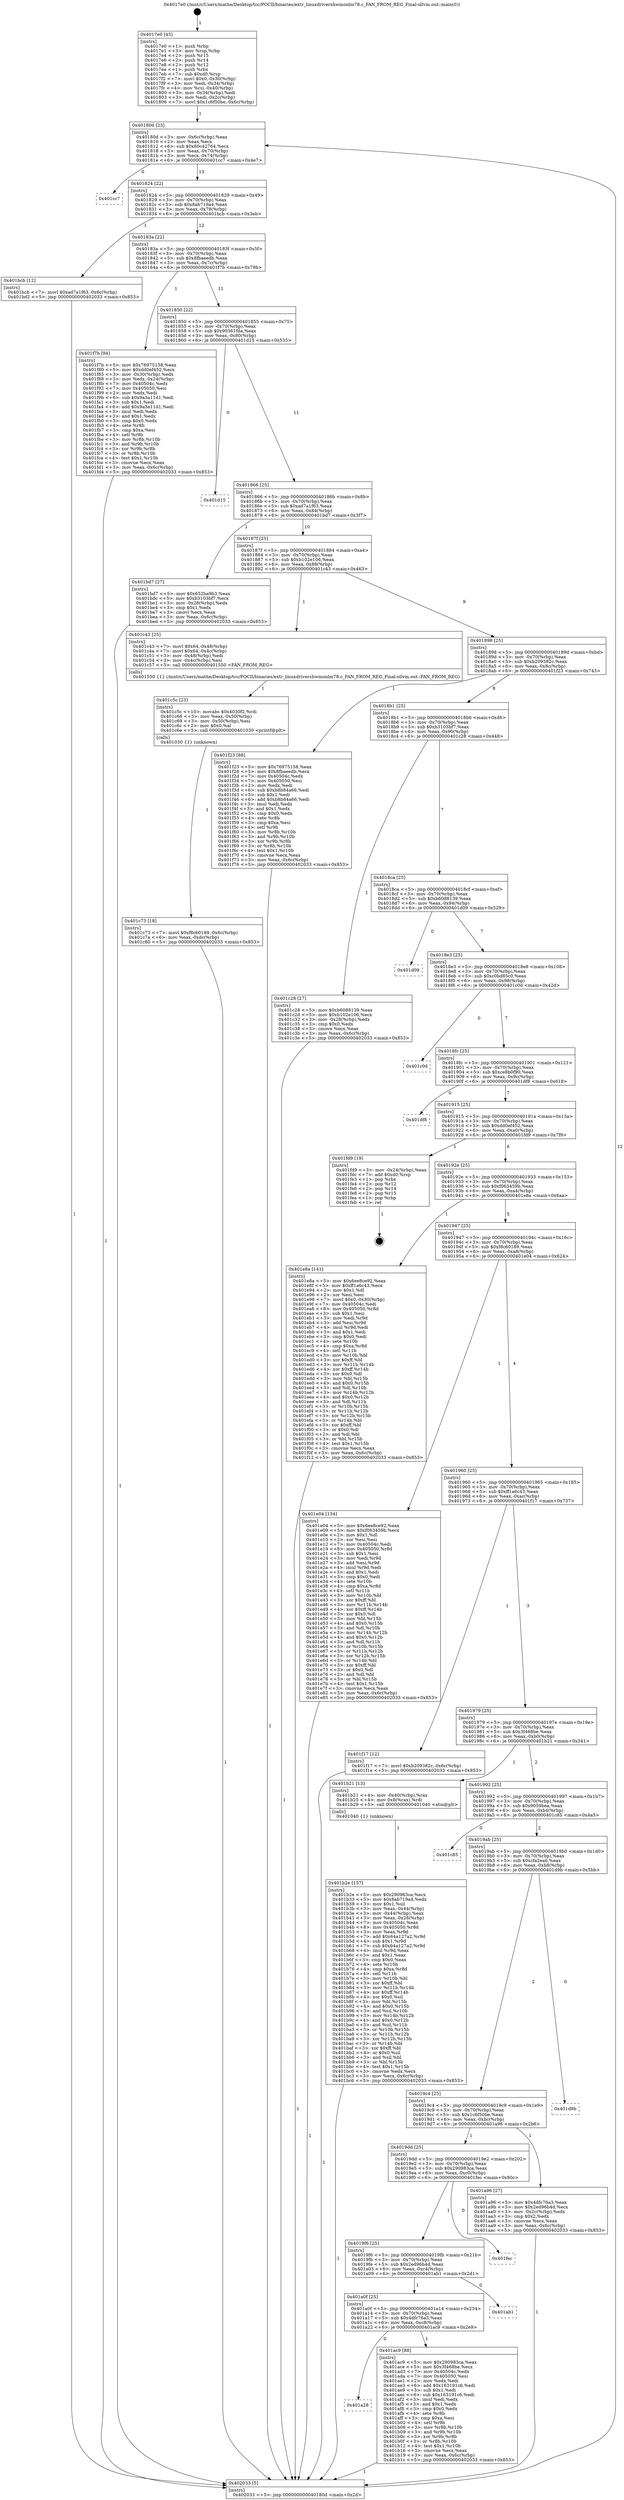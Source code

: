 digraph "0x4017e0" {
  label = "0x4017e0 (/mnt/c/Users/mathe/Desktop/tcc/POCII/binaries/extr_linuxdrivershwmonlm78.c_FAN_FROM_REG_Final-ollvm.out::main(0))"
  labelloc = "t"
  node[shape=record]

  Entry [label="",width=0.3,height=0.3,shape=circle,fillcolor=black,style=filled]
  "0x40180d" [label="{
     0x40180d [23]\l
     | [instrs]\l
     &nbsp;&nbsp;0x40180d \<+3\>: mov -0x6c(%rbp),%eax\l
     &nbsp;&nbsp;0x401810 \<+2\>: mov %eax,%ecx\l
     &nbsp;&nbsp;0x401812 \<+6\>: sub $0x80c42764,%ecx\l
     &nbsp;&nbsp;0x401818 \<+3\>: mov %eax,-0x70(%rbp)\l
     &nbsp;&nbsp;0x40181b \<+3\>: mov %ecx,-0x74(%rbp)\l
     &nbsp;&nbsp;0x40181e \<+6\>: je 0000000000401cc7 \<main+0x4e7\>\l
  }"]
  "0x401cc7" [label="{
     0x401cc7\l
  }", style=dashed]
  "0x401824" [label="{
     0x401824 [22]\l
     | [instrs]\l
     &nbsp;&nbsp;0x401824 \<+5\>: jmp 0000000000401829 \<main+0x49\>\l
     &nbsp;&nbsp;0x401829 \<+3\>: mov -0x70(%rbp),%eax\l
     &nbsp;&nbsp;0x40182c \<+5\>: sub $0x8ab719a4,%eax\l
     &nbsp;&nbsp;0x401831 \<+3\>: mov %eax,-0x78(%rbp)\l
     &nbsp;&nbsp;0x401834 \<+6\>: je 0000000000401bcb \<main+0x3eb\>\l
  }"]
  Exit [label="",width=0.3,height=0.3,shape=circle,fillcolor=black,style=filled,peripheries=2]
  "0x401bcb" [label="{
     0x401bcb [12]\l
     | [instrs]\l
     &nbsp;&nbsp;0x401bcb \<+7\>: movl $0xad7a1f63,-0x6c(%rbp)\l
     &nbsp;&nbsp;0x401bd2 \<+5\>: jmp 0000000000402033 \<main+0x853\>\l
  }"]
  "0x40183a" [label="{
     0x40183a [22]\l
     | [instrs]\l
     &nbsp;&nbsp;0x40183a \<+5\>: jmp 000000000040183f \<main+0x5f\>\l
     &nbsp;&nbsp;0x40183f \<+3\>: mov -0x70(%rbp),%eax\l
     &nbsp;&nbsp;0x401842 \<+5\>: sub $0x8fbaeedb,%eax\l
     &nbsp;&nbsp;0x401847 \<+3\>: mov %eax,-0x7c(%rbp)\l
     &nbsp;&nbsp;0x40184a \<+6\>: je 0000000000401f7b \<main+0x79b\>\l
  }"]
  "0x401c73" [label="{
     0x401c73 [18]\l
     | [instrs]\l
     &nbsp;&nbsp;0x401c73 \<+7\>: movl $0xf8c60189,-0x6c(%rbp)\l
     &nbsp;&nbsp;0x401c7a \<+6\>: mov %eax,-0xdc(%rbp)\l
     &nbsp;&nbsp;0x401c80 \<+5\>: jmp 0000000000402033 \<main+0x853\>\l
  }"]
  "0x401f7b" [label="{
     0x401f7b [94]\l
     | [instrs]\l
     &nbsp;&nbsp;0x401f7b \<+5\>: mov $0x76975158,%eax\l
     &nbsp;&nbsp;0x401f80 \<+5\>: mov $0xdd0ef452,%ecx\l
     &nbsp;&nbsp;0x401f85 \<+3\>: mov -0x30(%rbp),%edx\l
     &nbsp;&nbsp;0x401f88 \<+3\>: mov %edx,-0x24(%rbp)\l
     &nbsp;&nbsp;0x401f8b \<+7\>: mov 0x40504c,%edx\l
     &nbsp;&nbsp;0x401f92 \<+7\>: mov 0x405050,%esi\l
     &nbsp;&nbsp;0x401f99 \<+2\>: mov %edx,%edi\l
     &nbsp;&nbsp;0x401f9b \<+6\>: sub $0x9a3a11d1,%edi\l
     &nbsp;&nbsp;0x401fa1 \<+3\>: sub $0x1,%edi\l
     &nbsp;&nbsp;0x401fa4 \<+6\>: add $0x9a3a11d1,%edi\l
     &nbsp;&nbsp;0x401faa \<+3\>: imul %edi,%edx\l
     &nbsp;&nbsp;0x401fad \<+3\>: and $0x1,%edx\l
     &nbsp;&nbsp;0x401fb0 \<+3\>: cmp $0x0,%edx\l
     &nbsp;&nbsp;0x401fb3 \<+4\>: sete %r8b\l
     &nbsp;&nbsp;0x401fb7 \<+3\>: cmp $0xa,%esi\l
     &nbsp;&nbsp;0x401fba \<+4\>: setl %r9b\l
     &nbsp;&nbsp;0x401fbe \<+3\>: mov %r8b,%r10b\l
     &nbsp;&nbsp;0x401fc1 \<+3\>: and %r9b,%r10b\l
     &nbsp;&nbsp;0x401fc4 \<+3\>: xor %r9b,%r8b\l
     &nbsp;&nbsp;0x401fc7 \<+3\>: or %r8b,%r10b\l
     &nbsp;&nbsp;0x401fca \<+4\>: test $0x1,%r10b\l
     &nbsp;&nbsp;0x401fce \<+3\>: cmovne %ecx,%eax\l
     &nbsp;&nbsp;0x401fd1 \<+3\>: mov %eax,-0x6c(%rbp)\l
     &nbsp;&nbsp;0x401fd4 \<+5\>: jmp 0000000000402033 \<main+0x853\>\l
  }"]
  "0x401850" [label="{
     0x401850 [22]\l
     | [instrs]\l
     &nbsp;&nbsp;0x401850 \<+5\>: jmp 0000000000401855 \<main+0x75\>\l
     &nbsp;&nbsp;0x401855 \<+3\>: mov -0x70(%rbp),%eax\l
     &nbsp;&nbsp;0x401858 \<+5\>: sub $0x90361fda,%eax\l
     &nbsp;&nbsp;0x40185d \<+3\>: mov %eax,-0x80(%rbp)\l
     &nbsp;&nbsp;0x401860 \<+6\>: je 0000000000401d15 \<main+0x535\>\l
  }"]
  "0x401c5c" [label="{
     0x401c5c [23]\l
     | [instrs]\l
     &nbsp;&nbsp;0x401c5c \<+10\>: movabs $0x4030f2,%rdi\l
     &nbsp;&nbsp;0x401c66 \<+3\>: mov %eax,-0x50(%rbp)\l
     &nbsp;&nbsp;0x401c69 \<+3\>: mov -0x50(%rbp),%esi\l
     &nbsp;&nbsp;0x401c6c \<+2\>: mov $0x0,%al\l
     &nbsp;&nbsp;0x401c6e \<+5\>: call 0000000000401030 \<printf@plt\>\l
     | [calls]\l
     &nbsp;&nbsp;0x401030 \{1\} (unknown)\l
  }"]
  "0x401d15" [label="{
     0x401d15\l
  }", style=dashed]
  "0x401866" [label="{
     0x401866 [25]\l
     | [instrs]\l
     &nbsp;&nbsp;0x401866 \<+5\>: jmp 000000000040186b \<main+0x8b\>\l
     &nbsp;&nbsp;0x40186b \<+3\>: mov -0x70(%rbp),%eax\l
     &nbsp;&nbsp;0x40186e \<+5\>: sub $0xad7a1f63,%eax\l
     &nbsp;&nbsp;0x401873 \<+6\>: mov %eax,-0x84(%rbp)\l
     &nbsp;&nbsp;0x401879 \<+6\>: je 0000000000401bd7 \<main+0x3f7\>\l
  }"]
  "0x401b2e" [label="{
     0x401b2e [157]\l
     | [instrs]\l
     &nbsp;&nbsp;0x401b2e \<+5\>: mov $0x290983ca,%ecx\l
     &nbsp;&nbsp;0x401b33 \<+5\>: mov $0x8ab719a4,%edx\l
     &nbsp;&nbsp;0x401b38 \<+3\>: mov $0x1,%sil\l
     &nbsp;&nbsp;0x401b3b \<+3\>: mov %eax,-0x44(%rbp)\l
     &nbsp;&nbsp;0x401b3e \<+3\>: mov -0x44(%rbp),%eax\l
     &nbsp;&nbsp;0x401b41 \<+3\>: mov %eax,-0x28(%rbp)\l
     &nbsp;&nbsp;0x401b44 \<+7\>: mov 0x40504c,%eax\l
     &nbsp;&nbsp;0x401b4b \<+8\>: mov 0x405050,%r8d\l
     &nbsp;&nbsp;0x401b53 \<+3\>: mov %eax,%r9d\l
     &nbsp;&nbsp;0x401b56 \<+7\>: add $0x64a127a2,%r9d\l
     &nbsp;&nbsp;0x401b5d \<+4\>: sub $0x1,%r9d\l
     &nbsp;&nbsp;0x401b61 \<+7\>: sub $0x64a127a2,%r9d\l
     &nbsp;&nbsp;0x401b68 \<+4\>: imul %r9d,%eax\l
     &nbsp;&nbsp;0x401b6c \<+3\>: and $0x1,%eax\l
     &nbsp;&nbsp;0x401b6f \<+3\>: cmp $0x0,%eax\l
     &nbsp;&nbsp;0x401b72 \<+4\>: sete %r10b\l
     &nbsp;&nbsp;0x401b76 \<+4\>: cmp $0xa,%r8d\l
     &nbsp;&nbsp;0x401b7a \<+4\>: setl %r11b\l
     &nbsp;&nbsp;0x401b7e \<+3\>: mov %r10b,%bl\l
     &nbsp;&nbsp;0x401b81 \<+3\>: xor $0xff,%bl\l
     &nbsp;&nbsp;0x401b84 \<+3\>: mov %r11b,%r14b\l
     &nbsp;&nbsp;0x401b87 \<+4\>: xor $0xff,%r14b\l
     &nbsp;&nbsp;0x401b8b \<+4\>: xor $0x0,%sil\l
     &nbsp;&nbsp;0x401b8f \<+3\>: mov %bl,%r15b\l
     &nbsp;&nbsp;0x401b92 \<+4\>: and $0x0,%r15b\l
     &nbsp;&nbsp;0x401b96 \<+3\>: and %sil,%r10b\l
     &nbsp;&nbsp;0x401b99 \<+3\>: mov %r14b,%r12b\l
     &nbsp;&nbsp;0x401b9c \<+4\>: and $0x0,%r12b\l
     &nbsp;&nbsp;0x401ba0 \<+3\>: and %sil,%r11b\l
     &nbsp;&nbsp;0x401ba3 \<+3\>: or %r10b,%r15b\l
     &nbsp;&nbsp;0x401ba6 \<+3\>: or %r11b,%r12b\l
     &nbsp;&nbsp;0x401ba9 \<+3\>: xor %r12b,%r15b\l
     &nbsp;&nbsp;0x401bac \<+3\>: or %r14b,%bl\l
     &nbsp;&nbsp;0x401baf \<+3\>: xor $0xff,%bl\l
     &nbsp;&nbsp;0x401bb2 \<+4\>: or $0x0,%sil\l
     &nbsp;&nbsp;0x401bb6 \<+3\>: and %sil,%bl\l
     &nbsp;&nbsp;0x401bb9 \<+3\>: or %bl,%r15b\l
     &nbsp;&nbsp;0x401bbc \<+4\>: test $0x1,%r15b\l
     &nbsp;&nbsp;0x401bc0 \<+3\>: cmovne %edx,%ecx\l
     &nbsp;&nbsp;0x401bc3 \<+3\>: mov %ecx,-0x6c(%rbp)\l
     &nbsp;&nbsp;0x401bc6 \<+5\>: jmp 0000000000402033 \<main+0x853\>\l
  }"]
  "0x401bd7" [label="{
     0x401bd7 [27]\l
     | [instrs]\l
     &nbsp;&nbsp;0x401bd7 \<+5\>: mov $0x652ba9b3,%eax\l
     &nbsp;&nbsp;0x401bdc \<+5\>: mov $0xb3103bf7,%ecx\l
     &nbsp;&nbsp;0x401be1 \<+3\>: mov -0x28(%rbp),%edx\l
     &nbsp;&nbsp;0x401be4 \<+3\>: cmp $0x1,%edx\l
     &nbsp;&nbsp;0x401be7 \<+3\>: cmovl %ecx,%eax\l
     &nbsp;&nbsp;0x401bea \<+3\>: mov %eax,-0x6c(%rbp)\l
     &nbsp;&nbsp;0x401bed \<+5\>: jmp 0000000000402033 \<main+0x853\>\l
  }"]
  "0x40187f" [label="{
     0x40187f [25]\l
     | [instrs]\l
     &nbsp;&nbsp;0x40187f \<+5\>: jmp 0000000000401884 \<main+0xa4\>\l
     &nbsp;&nbsp;0x401884 \<+3\>: mov -0x70(%rbp),%eax\l
     &nbsp;&nbsp;0x401887 \<+5\>: sub $0xb102e106,%eax\l
     &nbsp;&nbsp;0x40188c \<+6\>: mov %eax,-0x88(%rbp)\l
     &nbsp;&nbsp;0x401892 \<+6\>: je 0000000000401c43 \<main+0x463\>\l
  }"]
  "0x401a28" [label="{
     0x401a28\l
  }", style=dashed]
  "0x401c43" [label="{
     0x401c43 [25]\l
     | [instrs]\l
     &nbsp;&nbsp;0x401c43 \<+7\>: movl $0x64,-0x48(%rbp)\l
     &nbsp;&nbsp;0x401c4a \<+7\>: movl $0x64,-0x4c(%rbp)\l
     &nbsp;&nbsp;0x401c51 \<+3\>: mov -0x48(%rbp),%edi\l
     &nbsp;&nbsp;0x401c54 \<+3\>: mov -0x4c(%rbp),%esi\l
     &nbsp;&nbsp;0x401c57 \<+5\>: call 0000000000401550 \<FAN_FROM_REG\>\l
     | [calls]\l
     &nbsp;&nbsp;0x401550 \{1\} (/mnt/c/Users/mathe/Desktop/tcc/POCII/binaries/extr_linuxdrivershwmonlm78.c_FAN_FROM_REG_Final-ollvm.out::FAN_FROM_REG)\l
  }"]
  "0x401898" [label="{
     0x401898 [25]\l
     | [instrs]\l
     &nbsp;&nbsp;0x401898 \<+5\>: jmp 000000000040189d \<main+0xbd\>\l
     &nbsp;&nbsp;0x40189d \<+3\>: mov -0x70(%rbp),%eax\l
     &nbsp;&nbsp;0x4018a0 \<+5\>: sub $0xb209382c,%eax\l
     &nbsp;&nbsp;0x4018a5 \<+6\>: mov %eax,-0x8c(%rbp)\l
     &nbsp;&nbsp;0x4018ab \<+6\>: je 0000000000401f23 \<main+0x743\>\l
  }"]
  "0x401ac9" [label="{
     0x401ac9 [88]\l
     | [instrs]\l
     &nbsp;&nbsp;0x401ac9 \<+5\>: mov $0x290983ca,%eax\l
     &nbsp;&nbsp;0x401ace \<+5\>: mov $0x3f468be,%ecx\l
     &nbsp;&nbsp;0x401ad3 \<+7\>: mov 0x40504c,%edx\l
     &nbsp;&nbsp;0x401ada \<+7\>: mov 0x405050,%esi\l
     &nbsp;&nbsp;0x401ae1 \<+2\>: mov %edx,%edi\l
     &nbsp;&nbsp;0x401ae3 \<+6\>: add $0x163191c6,%edi\l
     &nbsp;&nbsp;0x401ae9 \<+3\>: sub $0x1,%edi\l
     &nbsp;&nbsp;0x401aec \<+6\>: sub $0x163191c6,%edi\l
     &nbsp;&nbsp;0x401af2 \<+3\>: imul %edi,%edx\l
     &nbsp;&nbsp;0x401af5 \<+3\>: and $0x1,%edx\l
     &nbsp;&nbsp;0x401af8 \<+3\>: cmp $0x0,%edx\l
     &nbsp;&nbsp;0x401afb \<+4\>: sete %r8b\l
     &nbsp;&nbsp;0x401aff \<+3\>: cmp $0xa,%esi\l
     &nbsp;&nbsp;0x401b02 \<+4\>: setl %r9b\l
     &nbsp;&nbsp;0x401b06 \<+3\>: mov %r8b,%r10b\l
     &nbsp;&nbsp;0x401b09 \<+3\>: and %r9b,%r10b\l
     &nbsp;&nbsp;0x401b0c \<+3\>: xor %r9b,%r8b\l
     &nbsp;&nbsp;0x401b0f \<+3\>: or %r8b,%r10b\l
     &nbsp;&nbsp;0x401b12 \<+4\>: test $0x1,%r10b\l
     &nbsp;&nbsp;0x401b16 \<+3\>: cmovne %ecx,%eax\l
     &nbsp;&nbsp;0x401b19 \<+3\>: mov %eax,-0x6c(%rbp)\l
     &nbsp;&nbsp;0x401b1c \<+5\>: jmp 0000000000402033 \<main+0x853\>\l
  }"]
  "0x401f23" [label="{
     0x401f23 [88]\l
     | [instrs]\l
     &nbsp;&nbsp;0x401f23 \<+5\>: mov $0x76975158,%eax\l
     &nbsp;&nbsp;0x401f28 \<+5\>: mov $0x8fbaeedb,%ecx\l
     &nbsp;&nbsp;0x401f2d \<+7\>: mov 0x40504c,%edx\l
     &nbsp;&nbsp;0x401f34 \<+7\>: mov 0x405050,%esi\l
     &nbsp;&nbsp;0x401f3b \<+2\>: mov %edx,%edi\l
     &nbsp;&nbsp;0x401f3d \<+6\>: sub $0xb8b84a66,%edi\l
     &nbsp;&nbsp;0x401f43 \<+3\>: sub $0x1,%edi\l
     &nbsp;&nbsp;0x401f46 \<+6\>: add $0xb8b84a66,%edi\l
     &nbsp;&nbsp;0x401f4c \<+3\>: imul %edi,%edx\l
     &nbsp;&nbsp;0x401f4f \<+3\>: and $0x1,%edx\l
     &nbsp;&nbsp;0x401f52 \<+3\>: cmp $0x0,%edx\l
     &nbsp;&nbsp;0x401f55 \<+4\>: sete %r8b\l
     &nbsp;&nbsp;0x401f59 \<+3\>: cmp $0xa,%esi\l
     &nbsp;&nbsp;0x401f5c \<+4\>: setl %r9b\l
     &nbsp;&nbsp;0x401f60 \<+3\>: mov %r8b,%r10b\l
     &nbsp;&nbsp;0x401f63 \<+3\>: and %r9b,%r10b\l
     &nbsp;&nbsp;0x401f66 \<+3\>: xor %r9b,%r8b\l
     &nbsp;&nbsp;0x401f69 \<+3\>: or %r8b,%r10b\l
     &nbsp;&nbsp;0x401f6c \<+4\>: test $0x1,%r10b\l
     &nbsp;&nbsp;0x401f70 \<+3\>: cmovne %ecx,%eax\l
     &nbsp;&nbsp;0x401f73 \<+3\>: mov %eax,-0x6c(%rbp)\l
     &nbsp;&nbsp;0x401f76 \<+5\>: jmp 0000000000402033 \<main+0x853\>\l
  }"]
  "0x4018b1" [label="{
     0x4018b1 [25]\l
     | [instrs]\l
     &nbsp;&nbsp;0x4018b1 \<+5\>: jmp 00000000004018b6 \<main+0xd6\>\l
     &nbsp;&nbsp;0x4018b6 \<+3\>: mov -0x70(%rbp),%eax\l
     &nbsp;&nbsp;0x4018b9 \<+5\>: sub $0xb3103bf7,%eax\l
     &nbsp;&nbsp;0x4018be \<+6\>: mov %eax,-0x90(%rbp)\l
     &nbsp;&nbsp;0x4018c4 \<+6\>: je 0000000000401c28 \<main+0x448\>\l
  }"]
  "0x401a0f" [label="{
     0x401a0f [25]\l
     | [instrs]\l
     &nbsp;&nbsp;0x401a0f \<+5\>: jmp 0000000000401a14 \<main+0x234\>\l
     &nbsp;&nbsp;0x401a14 \<+3\>: mov -0x70(%rbp),%eax\l
     &nbsp;&nbsp;0x401a17 \<+5\>: sub $0x4dfc76a3,%eax\l
     &nbsp;&nbsp;0x401a1c \<+6\>: mov %eax,-0xc8(%rbp)\l
     &nbsp;&nbsp;0x401a22 \<+6\>: je 0000000000401ac9 \<main+0x2e9\>\l
  }"]
  "0x401c28" [label="{
     0x401c28 [27]\l
     | [instrs]\l
     &nbsp;&nbsp;0x401c28 \<+5\>: mov $0xb6088139,%eax\l
     &nbsp;&nbsp;0x401c2d \<+5\>: mov $0xb102e106,%ecx\l
     &nbsp;&nbsp;0x401c32 \<+3\>: mov -0x28(%rbp),%edx\l
     &nbsp;&nbsp;0x401c35 \<+3\>: cmp $0x0,%edx\l
     &nbsp;&nbsp;0x401c38 \<+3\>: cmove %ecx,%eax\l
     &nbsp;&nbsp;0x401c3b \<+3\>: mov %eax,-0x6c(%rbp)\l
     &nbsp;&nbsp;0x401c3e \<+5\>: jmp 0000000000402033 \<main+0x853\>\l
  }"]
  "0x4018ca" [label="{
     0x4018ca [25]\l
     | [instrs]\l
     &nbsp;&nbsp;0x4018ca \<+5\>: jmp 00000000004018cf \<main+0xef\>\l
     &nbsp;&nbsp;0x4018cf \<+3\>: mov -0x70(%rbp),%eax\l
     &nbsp;&nbsp;0x4018d2 \<+5\>: sub $0xb6088139,%eax\l
     &nbsp;&nbsp;0x4018d7 \<+6\>: mov %eax,-0x94(%rbp)\l
     &nbsp;&nbsp;0x4018dd \<+6\>: je 0000000000401d09 \<main+0x529\>\l
  }"]
  "0x401ab1" [label="{
     0x401ab1\l
  }", style=dashed]
  "0x401d09" [label="{
     0x401d09\l
  }", style=dashed]
  "0x4018e3" [label="{
     0x4018e3 [25]\l
     | [instrs]\l
     &nbsp;&nbsp;0x4018e3 \<+5\>: jmp 00000000004018e8 \<main+0x108\>\l
     &nbsp;&nbsp;0x4018e8 \<+3\>: mov -0x70(%rbp),%eax\l
     &nbsp;&nbsp;0x4018eb \<+5\>: sub $0xc0bd85c0,%eax\l
     &nbsp;&nbsp;0x4018f0 \<+6\>: mov %eax,-0x98(%rbp)\l
     &nbsp;&nbsp;0x4018f6 \<+6\>: je 0000000000401c0d \<main+0x42d\>\l
  }"]
  "0x4019f6" [label="{
     0x4019f6 [25]\l
     | [instrs]\l
     &nbsp;&nbsp;0x4019f6 \<+5\>: jmp 00000000004019fb \<main+0x21b\>\l
     &nbsp;&nbsp;0x4019fb \<+3\>: mov -0x70(%rbp),%eax\l
     &nbsp;&nbsp;0x4019fe \<+5\>: sub $0x2ed96b4d,%eax\l
     &nbsp;&nbsp;0x401a03 \<+6\>: mov %eax,-0xc4(%rbp)\l
     &nbsp;&nbsp;0x401a09 \<+6\>: je 0000000000401ab1 \<main+0x2d1\>\l
  }"]
  "0x401c0d" [label="{
     0x401c0d\l
  }", style=dashed]
  "0x4018fc" [label="{
     0x4018fc [25]\l
     | [instrs]\l
     &nbsp;&nbsp;0x4018fc \<+5\>: jmp 0000000000401901 \<main+0x121\>\l
     &nbsp;&nbsp;0x401901 \<+3\>: mov -0x70(%rbp),%eax\l
     &nbsp;&nbsp;0x401904 \<+5\>: sub $0xce8b0f90,%eax\l
     &nbsp;&nbsp;0x401909 \<+6\>: mov %eax,-0x9c(%rbp)\l
     &nbsp;&nbsp;0x40190f \<+6\>: je 0000000000401df8 \<main+0x618\>\l
  }"]
  "0x401fec" [label="{
     0x401fec\l
  }", style=dashed]
  "0x401df8" [label="{
     0x401df8\l
  }", style=dashed]
  "0x401915" [label="{
     0x401915 [25]\l
     | [instrs]\l
     &nbsp;&nbsp;0x401915 \<+5\>: jmp 000000000040191a \<main+0x13a\>\l
     &nbsp;&nbsp;0x40191a \<+3\>: mov -0x70(%rbp),%eax\l
     &nbsp;&nbsp;0x40191d \<+5\>: sub $0xdd0ef452,%eax\l
     &nbsp;&nbsp;0x401922 \<+6\>: mov %eax,-0xa0(%rbp)\l
     &nbsp;&nbsp;0x401928 \<+6\>: je 0000000000401fd9 \<main+0x7f9\>\l
  }"]
  "0x4017e0" [label="{
     0x4017e0 [45]\l
     | [instrs]\l
     &nbsp;&nbsp;0x4017e0 \<+1\>: push %rbp\l
     &nbsp;&nbsp;0x4017e1 \<+3\>: mov %rsp,%rbp\l
     &nbsp;&nbsp;0x4017e4 \<+2\>: push %r15\l
     &nbsp;&nbsp;0x4017e6 \<+2\>: push %r14\l
     &nbsp;&nbsp;0x4017e8 \<+2\>: push %r12\l
     &nbsp;&nbsp;0x4017ea \<+1\>: push %rbx\l
     &nbsp;&nbsp;0x4017eb \<+7\>: sub $0xd0,%rsp\l
     &nbsp;&nbsp;0x4017f2 \<+7\>: movl $0x0,-0x30(%rbp)\l
     &nbsp;&nbsp;0x4017f9 \<+3\>: mov %edi,-0x34(%rbp)\l
     &nbsp;&nbsp;0x4017fc \<+4\>: mov %rsi,-0x40(%rbp)\l
     &nbsp;&nbsp;0x401800 \<+3\>: mov -0x34(%rbp),%edi\l
     &nbsp;&nbsp;0x401803 \<+3\>: mov %edi,-0x2c(%rbp)\l
     &nbsp;&nbsp;0x401806 \<+7\>: movl $0x1c6f50be,-0x6c(%rbp)\l
  }"]
  "0x401fd9" [label="{
     0x401fd9 [19]\l
     | [instrs]\l
     &nbsp;&nbsp;0x401fd9 \<+3\>: mov -0x24(%rbp),%eax\l
     &nbsp;&nbsp;0x401fdc \<+7\>: add $0xd0,%rsp\l
     &nbsp;&nbsp;0x401fe3 \<+1\>: pop %rbx\l
     &nbsp;&nbsp;0x401fe4 \<+2\>: pop %r12\l
     &nbsp;&nbsp;0x401fe6 \<+2\>: pop %r14\l
     &nbsp;&nbsp;0x401fe8 \<+2\>: pop %r15\l
     &nbsp;&nbsp;0x401fea \<+1\>: pop %rbp\l
     &nbsp;&nbsp;0x401feb \<+1\>: ret\l
  }"]
  "0x40192e" [label="{
     0x40192e [25]\l
     | [instrs]\l
     &nbsp;&nbsp;0x40192e \<+5\>: jmp 0000000000401933 \<main+0x153\>\l
     &nbsp;&nbsp;0x401933 \<+3\>: mov -0x70(%rbp),%eax\l
     &nbsp;&nbsp;0x401936 \<+5\>: sub $0xf063459b,%eax\l
     &nbsp;&nbsp;0x40193b \<+6\>: mov %eax,-0xa4(%rbp)\l
     &nbsp;&nbsp;0x401941 \<+6\>: je 0000000000401e8a \<main+0x6aa\>\l
  }"]
  "0x402033" [label="{
     0x402033 [5]\l
     | [instrs]\l
     &nbsp;&nbsp;0x402033 \<+5\>: jmp 000000000040180d \<main+0x2d\>\l
  }"]
  "0x401e8a" [label="{
     0x401e8a [141]\l
     | [instrs]\l
     &nbsp;&nbsp;0x401e8a \<+5\>: mov $0x6ee8ce92,%eax\l
     &nbsp;&nbsp;0x401e8f \<+5\>: mov $0xff1a6c43,%ecx\l
     &nbsp;&nbsp;0x401e94 \<+2\>: mov $0x1,%dl\l
     &nbsp;&nbsp;0x401e96 \<+2\>: xor %esi,%esi\l
     &nbsp;&nbsp;0x401e98 \<+7\>: movl $0x0,-0x30(%rbp)\l
     &nbsp;&nbsp;0x401e9f \<+7\>: mov 0x40504c,%edi\l
     &nbsp;&nbsp;0x401ea6 \<+8\>: mov 0x405050,%r8d\l
     &nbsp;&nbsp;0x401eae \<+3\>: sub $0x1,%esi\l
     &nbsp;&nbsp;0x401eb1 \<+3\>: mov %edi,%r9d\l
     &nbsp;&nbsp;0x401eb4 \<+3\>: add %esi,%r9d\l
     &nbsp;&nbsp;0x401eb7 \<+4\>: imul %r9d,%edi\l
     &nbsp;&nbsp;0x401ebb \<+3\>: and $0x1,%edi\l
     &nbsp;&nbsp;0x401ebe \<+3\>: cmp $0x0,%edi\l
     &nbsp;&nbsp;0x401ec1 \<+4\>: sete %r10b\l
     &nbsp;&nbsp;0x401ec5 \<+4\>: cmp $0xa,%r8d\l
     &nbsp;&nbsp;0x401ec9 \<+4\>: setl %r11b\l
     &nbsp;&nbsp;0x401ecd \<+3\>: mov %r10b,%bl\l
     &nbsp;&nbsp;0x401ed0 \<+3\>: xor $0xff,%bl\l
     &nbsp;&nbsp;0x401ed3 \<+3\>: mov %r11b,%r14b\l
     &nbsp;&nbsp;0x401ed6 \<+4\>: xor $0xff,%r14b\l
     &nbsp;&nbsp;0x401eda \<+3\>: xor $0x0,%dl\l
     &nbsp;&nbsp;0x401edd \<+3\>: mov %bl,%r15b\l
     &nbsp;&nbsp;0x401ee0 \<+4\>: and $0x0,%r15b\l
     &nbsp;&nbsp;0x401ee4 \<+3\>: and %dl,%r10b\l
     &nbsp;&nbsp;0x401ee7 \<+3\>: mov %r14b,%r12b\l
     &nbsp;&nbsp;0x401eea \<+4\>: and $0x0,%r12b\l
     &nbsp;&nbsp;0x401eee \<+3\>: and %dl,%r11b\l
     &nbsp;&nbsp;0x401ef1 \<+3\>: or %r10b,%r15b\l
     &nbsp;&nbsp;0x401ef4 \<+3\>: or %r11b,%r12b\l
     &nbsp;&nbsp;0x401ef7 \<+3\>: xor %r12b,%r15b\l
     &nbsp;&nbsp;0x401efa \<+3\>: or %r14b,%bl\l
     &nbsp;&nbsp;0x401efd \<+3\>: xor $0xff,%bl\l
     &nbsp;&nbsp;0x401f00 \<+3\>: or $0x0,%dl\l
     &nbsp;&nbsp;0x401f03 \<+2\>: and %dl,%bl\l
     &nbsp;&nbsp;0x401f05 \<+3\>: or %bl,%r15b\l
     &nbsp;&nbsp;0x401f08 \<+4\>: test $0x1,%r15b\l
     &nbsp;&nbsp;0x401f0c \<+3\>: cmovne %ecx,%eax\l
     &nbsp;&nbsp;0x401f0f \<+3\>: mov %eax,-0x6c(%rbp)\l
     &nbsp;&nbsp;0x401f12 \<+5\>: jmp 0000000000402033 \<main+0x853\>\l
  }"]
  "0x401947" [label="{
     0x401947 [25]\l
     | [instrs]\l
     &nbsp;&nbsp;0x401947 \<+5\>: jmp 000000000040194c \<main+0x16c\>\l
     &nbsp;&nbsp;0x40194c \<+3\>: mov -0x70(%rbp),%eax\l
     &nbsp;&nbsp;0x40194f \<+5\>: sub $0xf8c60189,%eax\l
     &nbsp;&nbsp;0x401954 \<+6\>: mov %eax,-0xa8(%rbp)\l
     &nbsp;&nbsp;0x40195a \<+6\>: je 0000000000401e04 \<main+0x624\>\l
  }"]
  "0x4019dd" [label="{
     0x4019dd [25]\l
     | [instrs]\l
     &nbsp;&nbsp;0x4019dd \<+5\>: jmp 00000000004019e2 \<main+0x202\>\l
     &nbsp;&nbsp;0x4019e2 \<+3\>: mov -0x70(%rbp),%eax\l
     &nbsp;&nbsp;0x4019e5 \<+5\>: sub $0x290983ca,%eax\l
     &nbsp;&nbsp;0x4019ea \<+6\>: mov %eax,-0xc0(%rbp)\l
     &nbsp;&nbsp;0x4019f0 \<+6\>: je 0000000000401fec \<main+0x80c\>\l
  }"]
  "0x401e04" [label="{
     0x401e04 [134]\l
     | [instrs]\l
     &nbsp;&nbsp;0x401e04 \<+5\>: mov $0x6ee8ce92,%eax\l
     &nbsp;&nbsp;0x401e09 \<+5\>: mov $0xf063459b,%ecx\l
     &nbsp;&nbsp;0x401e0e \<+2\>: mov $0x1,%dl\l
     &nbsp;&nbsp;0x401e10 \<+2\>: xor %esi,%esi\l
     &nbsp;&nbsp;0x401e12 \<+7\>: mov 0x40504c,%edi\l
     &nbsp;&nbsp;0x401e19 \<+8\>: mov 0x405050,%r8d\l
     &nbsp;&nbsp;0x401e21 \<+3\>: sub $0x1,%esi\l
     &nbsp;&nbsp;0x401e24 \<+3\>: mov %edi,%r9d\l
     &nbsp;&nbsp;0x401e27 \<+3\>: add %esi,%r9d\l
     &nbsp;&nbsp;0x401e2a \<+4\>: imul %r9d,%edi\l
     &nbsp;&nbsp;0x401e2e \<+3\>: and $0x1,%edi\l
     &nbsp;&nbsp;0x401e31 \<+3\>: cmp $0x0,%edi\l
     &nbsp;&nbsp;0x401e34 \<+4\>: sete %r10b\l
     &nbsp;&nbsp;0x401e38 \<+4\>: cmp $0xa,%r8d\l
     &nbsp;&nbsp;0x401e3c \<+4\>: setl %r11b\l
     &nbsp;&nbsp;0x401e40 \<+3\>: mov %r10b,%bl\l
     &nbsp;&nbsp;0x401e43 \<+3\>: xor $0xff,%bl\l
     &nbsp;&nbsp;0x401e46 \<+3\>: mov %r11b,%r14b\l
     &nbsp;&nbsp;0x401e49 \<+4\>: xor $0xff,%r14b\l
     &nbsp;&nbsp;0x401e4d \<+3\>: xor $0x0,%dl\l
     &nbsp;&nbsp;0x401e50 \<+3\>: mov %bl,%r15b\l
     &nbsp;&nbsp;0x401e53 \<+4\>: and $0x0,%r15b\l
     &nbsp;&nbsp;0x401e57 \<+3\>: and %dl,%r10b\l
     &nbsp;&nbsp;0x401e5a \<+3\>: mov %r14b,%r12b\l
     &nbsp;&nbsp;0x401e5d \<+4\>: and $0x0,%r12b\l
     &nbsp;&nbsp;0x401e61 \<+3\>: and %dl,%r11b\l
     &nbsp;&nbsp;0x401e64 \<+3\>: or %r10b,%r15b\l
     &nbsp;&nbsp;0x401e67 \<+3\>: or %r11b,%r12b\l
     &nbsp;&nbsp;0x401e6a \<+3\>: xor %r12b,%r15b\l
     &nbsp;&nbsp;0x401e6d \<+3\>: or %r14b,%bl\l
     &nbsp;&nbsp;0x401e70 \<+3\>: xor $0xff,%bl\l
     &nbsp;&nbsp;0x401e73 \<+3\>: or $0x0,%dl\l
     &nbsp;&nbsp;0x401e76 \<+2\>: and %dl,%bl\l
     &nbsp;&nbsp;0x401e78 \<+3\>: or %bl,%r15b\l
     &nbsp;&nbsp;0x401e7b \<+4\>: test $0x1,%r15b\l
     &nbsp;&nbsp;0x401e7f \<+3\>: cmovne %ecx,%eax\l
     &nbsp;&nbsp;0x401e82 \<+3\>: mov %eax,-0x6c(%rbp)\l
     &nbsp;&nbsp;0x401e85 \<+5\>: jmp 0000000000402033 \<main+0x853\>\l
  }"]
  "0x401960" [label="{
     0x401960 [25]\l
     | [instrs]\l
     &nbsp;&nbsp;0x401960 \<+5\>: jmp 0000000000401965 \<main+0x185\>\l
     &nbsp;&nbsp;0x401965 \<+3\>: mov -0x70(%rbp),%eax\l
     &nbsp;&nbsp;0x401968 \<+5\>: sub $0xff1a6c43,%eax\l
     &nbsp;&nbsp;0x40196d \<+6\>: mov %eax,-0xac(%rbp)\l
     &nbsp;&nbsp;0x401973 \<+6\>: je 0000000000401f17 \<main+0x737\>\l
  }"]
  "0x401a96" [label="{
     0x401a96 [27]\l
     | [instrs]\l
     &nbsp;&nbsp;0x401a96 \<+5\>: mov $0x4dfc76a3,%eax\l
     &nbsp;&nbsp;0x401a9b \<+5\>: mov $0x2ed96b4d,%ecx\l
     &nbsp;&nbsp;0x401aa0 \<+3\>: mov -0x2c(%rbp),%edx\l
     &nbsp;&nbsp;0x401aa3 \<+3\>: cmp $0x2,%edx\l
     &nbsp;&nbsp;0x401aa6 \<+3\>: cmovne %ecx,%eax\l
     &nbsp;&nbsp;0x401aa9 \<+3\>: mov %eax,-0x6c(%rbp)\l
     &nbsp;&nbsp;0x401aac \<+5\>: jmp 0000000000402033 \<main+0x853\>\l
  }"]
  "0x401f17" [label="{
     0x401f17 [12]\l
     | [instrs]\l
     &nbsp;&nbsp;0x401f17 \<+7\>: movl $0xb209382c,-0x6c(%rbp)\l
     &nbsp;&nbsp;0x401f1e \<+5\>: jmp 0000000000402033 \<main+0x853\>\l
  }"]
  "0x401979" [label="{
     0x401979 [25]\l
     | [instrs]\l
     &nbsp;&nbsp;0x401979 \<+5\>: jmp 000000000040197e \<main+0x19e\>\l
     &nbsp;&nbsp;0x40197e \<+3\>: mov -0x70(%rbp),%eax\l
     &nbsp;&nbsp;0x401981 \<+5\>: sub $0x3f468be,%eax\l
     &nbsp;&nbsp;0x401986 \<+6\>: mov %eax,-0xb0(%rbp)\l
     &nbsp;&nbsp;0x40198c \<+6\>: je 0000000000401b21 \<main+0x341\>\l
  }"]
  "0x4019c4" [label="{
     0x4019c4 [25]\l
     | [instrs]\l
     &nbsp;&nbsp;0x4019c4 \<+5\>: jmp 00000000004019c9 \<main+0x1e9\>\l
     &nbsp;&nbsp;0x4019c9 \<+3\>: mov -0x70(%rbp),%eax\l
     &nbsp;&nbsp;0x4019cc \<+5\>: sub $0x1c6f50be,%eax\l
     &nbsp;&nbsp;0x4019d1 \<+6\>: mov %eax,-0xbc(%rbp)\l
     &nbsp;&nbsp;0x4019d7 \<+6\>: je 0000000000401a96 \<main+0x2b6\>\l
  }"]
  "0x401b21" [label="{
     0x401b21 [13]\l
     | [instrs]\l
     &nbsp;&nbsp;0x401b21 \<+4\>: mov -0x40(%rbp),%rax\l
     &nbsp;&nbsp;0x401b25 \<+4\>: mov 0x8(%rax),%rdi\l
     &nbsp;&nbsp;0x401b29 \<+5\>: call 0000000000401040 \<atoi@plt\>\l
     | [calls]\l
     &nbsp;&nbsp;0x401040 \{1\} (unknown)\l
  }"]
  "0x401992" [label="{
     0x401992 [25]\l
     | [instrs]\l
     &nbsp;&nbsp;0x401992 \<+5\>: jmp 0000000000401997 \<main+0x1b7\>\l
     &nbsp;&nbsp;0x401997 \<+3\>: mov -0x70(%rbp),%eax\l
     &nbsp;&nbsp;0x40199a \<+5\>: sub $0x9059bea,%eax\l
     &nbsp;&nbsp;0x40199f \<+6\>: mov %eax,-0xb4(%rbp)\l
     &nbsp;&nbsp;0x4019a5 \<+6\>: je 0000000000401c85 \<main+0x4a5\>\l
  }"]
  "0x401d9b" [label="{
     0x401d9b\l
  }", style=dashed]
  "0x401c85" [label="{
     0x401c85\l
  }", style=dashed]
  "0x4019ab" [label="{
     0x4019ab [25]\l
     | [instrs]\l
     &nbsp;&nbsp;0x4019ab \<+5\>: jmp 00000000004019b0 \<main+0x1d0\>\l
     &nbsp;&nbsp;0x4019b0 \<+3\>: mov -0x70(%rbp),%eax\l
     &nbsp;&nbsp;0x4019b3 \<+5\>: sub $0xcfa2ea6,%eax\l
     &nbsp;&nbsp;0x4019b8 \<+6\>: mov %eax,-0xb8(%rbp)\l
     &nbsp;&nbsp;0x4019be \<+6\>: je 0000000000401d9b \<main+0x5bb\>\l
  }"]
  Entry -> "0x4017e0" [label=" 1"]
  "0x40180d" -> "0x401cc7" [label=" 0"]
  "0x40180d" -> "0x401824" [label=" 13"]
  "0x401fd9" -> Exit [label=" 1"]
  "0x401824" -> "0x401bcb" [label=" 1"]
  "0x401824" -> "0x40183a" [label=" 12"]
  "0x401f7b" -> "0x402033" [label=" 1"]
  "0x40183a" -> "0x401f7b" [label=" 1"]
  "0x40183a" -> "0x401850" [label=" 11"]
  "0x401f23" -> "0x402033" [label=" 1"]
  "0x401850" -> "0x401d15" [label=" 0"]
  "0x401850" -> "0x401866" [label=" 11"]
  "0x401f17" -> "0x402033" [label=" 1"]
  "0x401866" -> "0x401bd7" [label=" 1"]
  "0x401866" -> "0x40187f" [label=" 10"]
  "0x401e8a" -> "0x402033" [label=" 1"]
  "0x40187f" -> "0x401c43" [label=" 1"]
  "0x40187f" -> "0x401898" [label=" 9"]
  "0x401e04" -> "0x402033" [label=" 1"]
  "0x401898" -> "0x401f23" [label=" 1"]
  "0x401898" -> "0x4018b1" [label=" 8"]
  "0x401c73" -> "0x402033" [label=" 1"]
  "0x4018b1" -> "0x401c28" [label=" 1"]
  "0x4018b1" -> "0x4018ca" [label=" 7"]
  "0x401c43" -> "0x401c5c" [label=" 1"]
  "0x4018ca" -> "0x401d09" [label=" 0"]
  "0x4018ca" -> "0x4018e3" [label=" 7"]
  "0x401c28" -> "0x402033" [label=" 1"]
  "0x4018e3" -> "0x401c0d" [label=" 0"]
  "0x4018e3" -> "0x4018fc" [label=" 7"]
  "0x401bcb" -> "0x402033" [label=" 1"]
  "0x4018fc" -> "0x401df8" [label=" 0"]
  "0x4018fc" -> "0x401915" [label=" 7"]
  "0x401b2e" -> "0x402033" [label=" 1"]
  "0x401915" -> "0x401fd9" [label=" 1"]
  "0x401915" -> "0x40192e" [label=" 6"]
  "0x401ac9" -> "0x402033" [label=" 1"]
  "0x40192e" -> "0x401e8a" [label=" 1"]
  "0x40192e" -> "0x401947" [label=" 5"]
  "0x401a0f" -> "0x401a28" [label=" 0"]
  "0x401947" -> "0x401e04" [label=" 1"]
  "0x401947" -> "0x401960" [label=" 4"]
  "0x401a0f" -> "0x401ac9" [label=" 1"]
  "0x401960" -> "0x401f17" [label=" 1"]
  "0x401960" -> "0x401979" [label=" 3"]
  "0x401c5c" -> "0x401c73" [label=" 1"]
  "0x401979" -> "0x401b21" [label=" 1"]
  "0x401979" -> "0x401992" [label=" 2"]
  "0x4019f6" -> "0x401ab1" [label=" 0"]
  "0x401992" -> "0x401c85" [label=" 0"]
  "0x401992" -> "0x4019ab" [label=" 2"]
  "0x401bd7" -> "0x402033" [label=" 1"]
  "0x4019ab" -> "0x401d9b" [label=" 0"]
  "0x4019ab" -> "0x4019c4" [label=" 2"]
  "0x4019f6" -> "0x401a0f" [label=" 1"]
  "0x4019c4" -> "0x401a96" [label=" 1"]
  "0x4019c4" -> "0x4019dd" [label=" 1"]
  "0x401a96" -> "0x402033" [label=" 1"]
  "0x4017e0" -> "0x40180d" [label=" 1"]
  "0x402033" -> "0x40180d" [label=" 12"]
  "0x401b21" -> "0x401b2e" [label=" 1"]
  "0x4019dd" -> "0x401fec" [label=" 0"]
  "0x4019dd" -> "0x4019f6" [label=" 1"]
}
